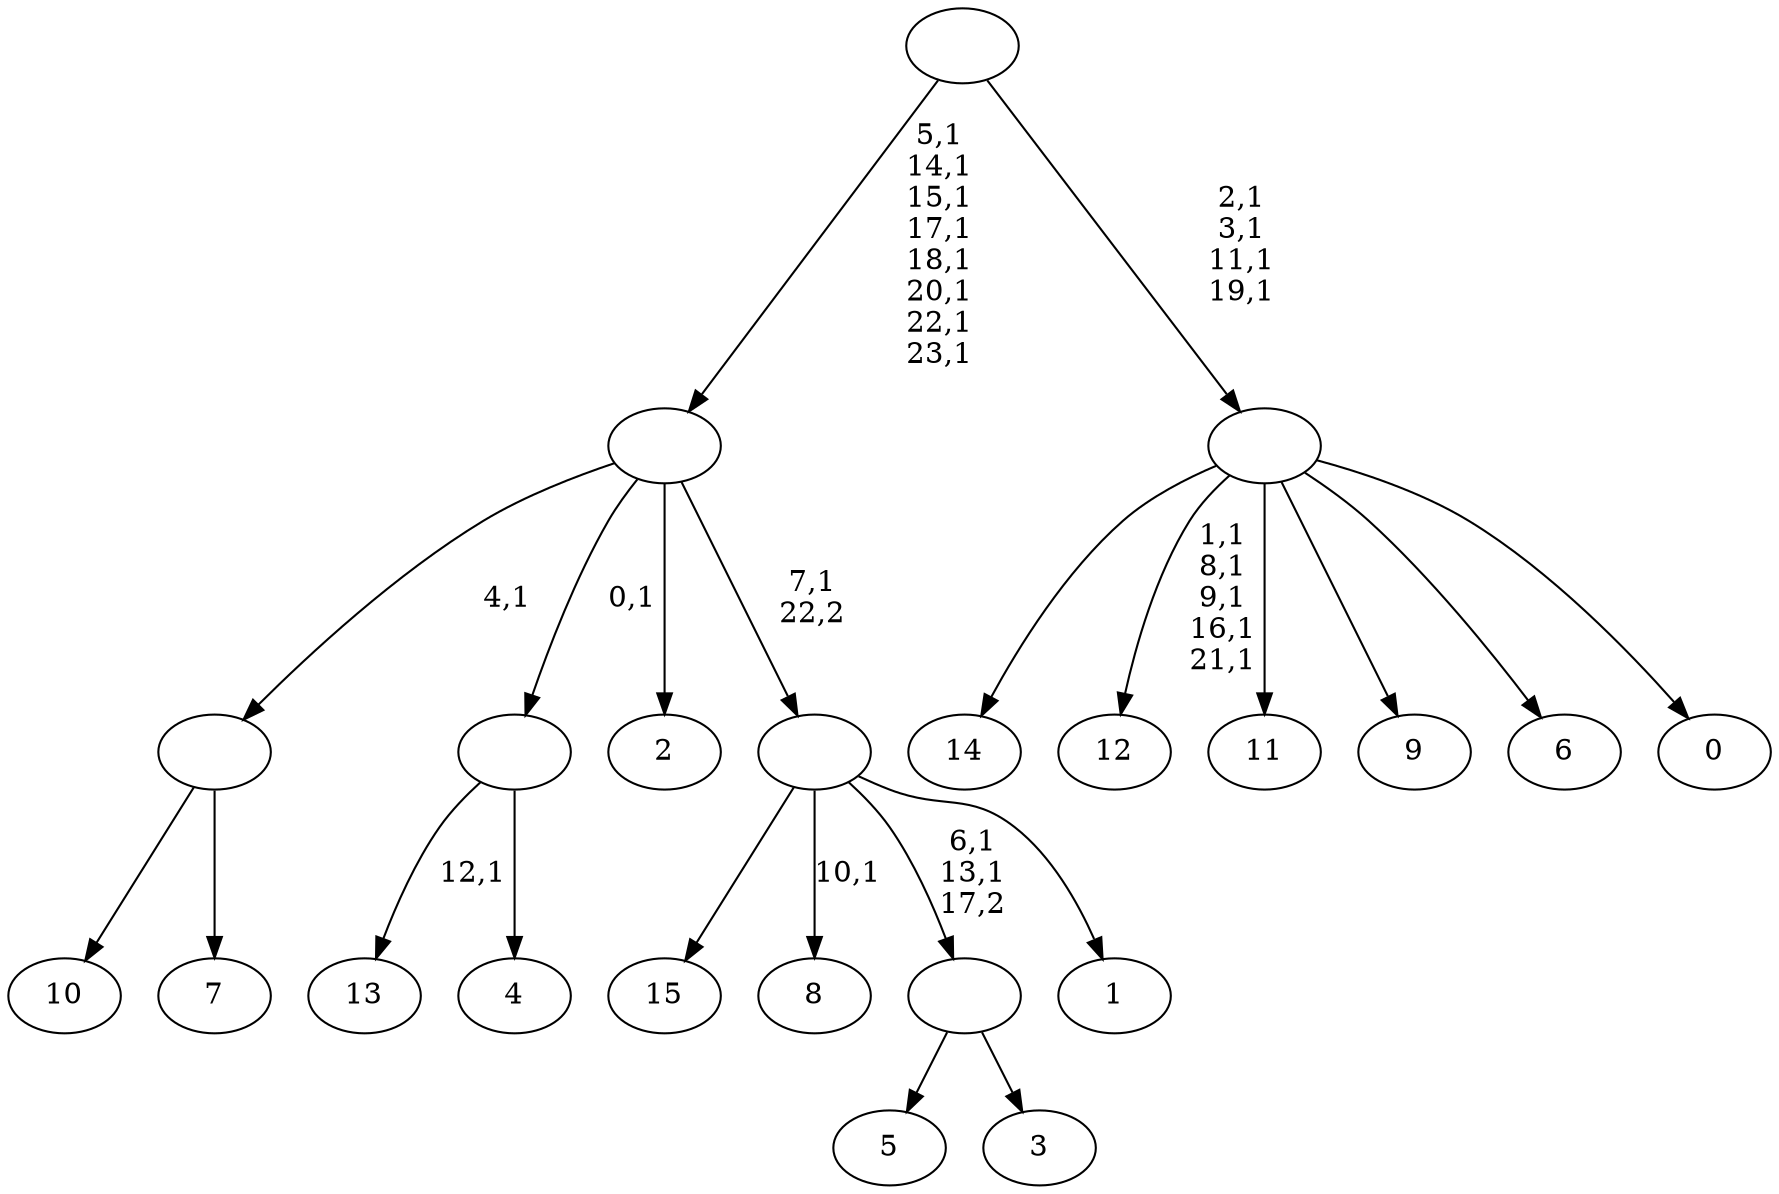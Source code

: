 digraph T {
	40 [label="15"]
	39 [label="14"]
	38 [label="13"]
	36 [label="12"]
	30 [label="11"]
	29 [label="10"]
	28 [label="9"]
	27 [label="8"]
	25 [label="7"]
	24 [label=""]
	23 [label="6"]
	22 [label="5"]
	21 [label="4"]
	20 [label=""]
	19 [label="3"]
	18 [label=""]
	16 [label="2"]
	15 [label="1"]
	14 [label=""]
	13 [label=""]
	5 [label="0"]
	4 [label=""]
	0 [label=""]
	24 -> 29 [label=""]
	24 -> 25 [label=""]
	20 -> 38 [label="12,1"]
	20 -> 21 [label=""]
	18 -> 22 [label=""]
	18 -> 19 [label=""]
	14 -> 18 [label="6,1\n13,1\n17,2"]
	14 -> 27 [label="10,1"]
	14 -> 40 [label=""]
	14 -> 15 [label=""]
	13 -> 24 [label="4,1"]
	13 -> 20 [label="0,1"]
	13 -> 16 [label=""]
	13 -> 14 [label="7,1\n22,2"]
	4 -> 36 [label="1,1\n8,1\n9,1\n16,1\n21,1"]
	4 -> 39 [label=""]
	4 -> 30 [label=""]
	4 -> 28 [label=""]
	4 -> 23 [label=""]
	4 -> 5 [label=""]
	0 -> 4 [label="2,1\n3,1\n11,1\n19,1"]
	0 -> 13 [label="5,1\n14,1\n15,1\n17,1\n18,1\n20,1\n22,1\n23,1"]
}
